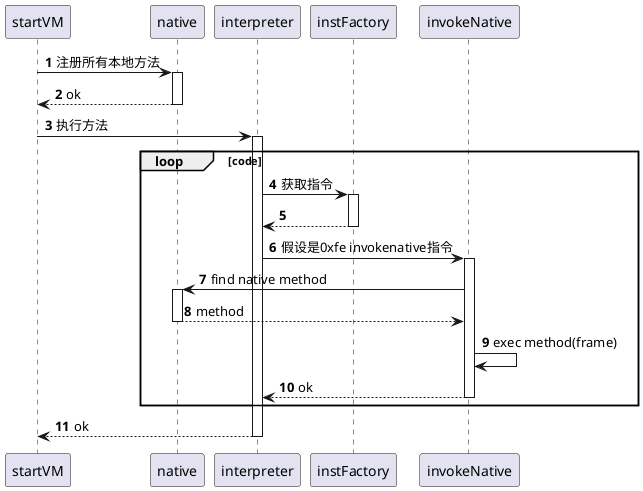 @startuml
autonumber

startVM -> native ++: 注册所有本地方法
return ok

startVM -> interpreter ++: 执行方法
    loop code
        interpreter -> instFactory ++: 获取指令
        return
        interpreter -> invokeNative ++: 假设是0xfe invokenative指令
        invokeNative -> native ++: find native method
        return method
        invokeNative -> invokeNative : exec method(frame)
        return ok
    end
return ok

@enduml